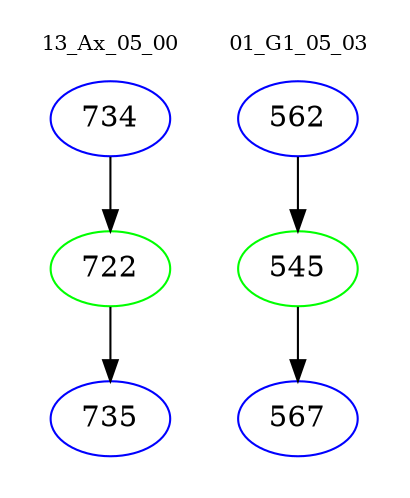 digraph{
subgraph cluster_0 {
color = white
label = "13_Ax_05_00";
fontsize=10;
T0_734 [label="734", color="blue"]
T0_734 -> T0_722 [color="black"]
T0_722 [label="722", color="green"]
T0_722 -> T0_735 [color="black"]
T0_735 [label="735", color="blue"]
}
subgraph cluster_1 {
color = white
label = "01_G1_05_03";
fontsize=10;
T1_562 [label="562", color="blue"]
T1_562 -> T1_545 [color="black"]
T1_545 [label="545", color="green"]
T1_545 -> T1_567 [color="black"]
T1_567 [label="567", color="blue"]
}
}
